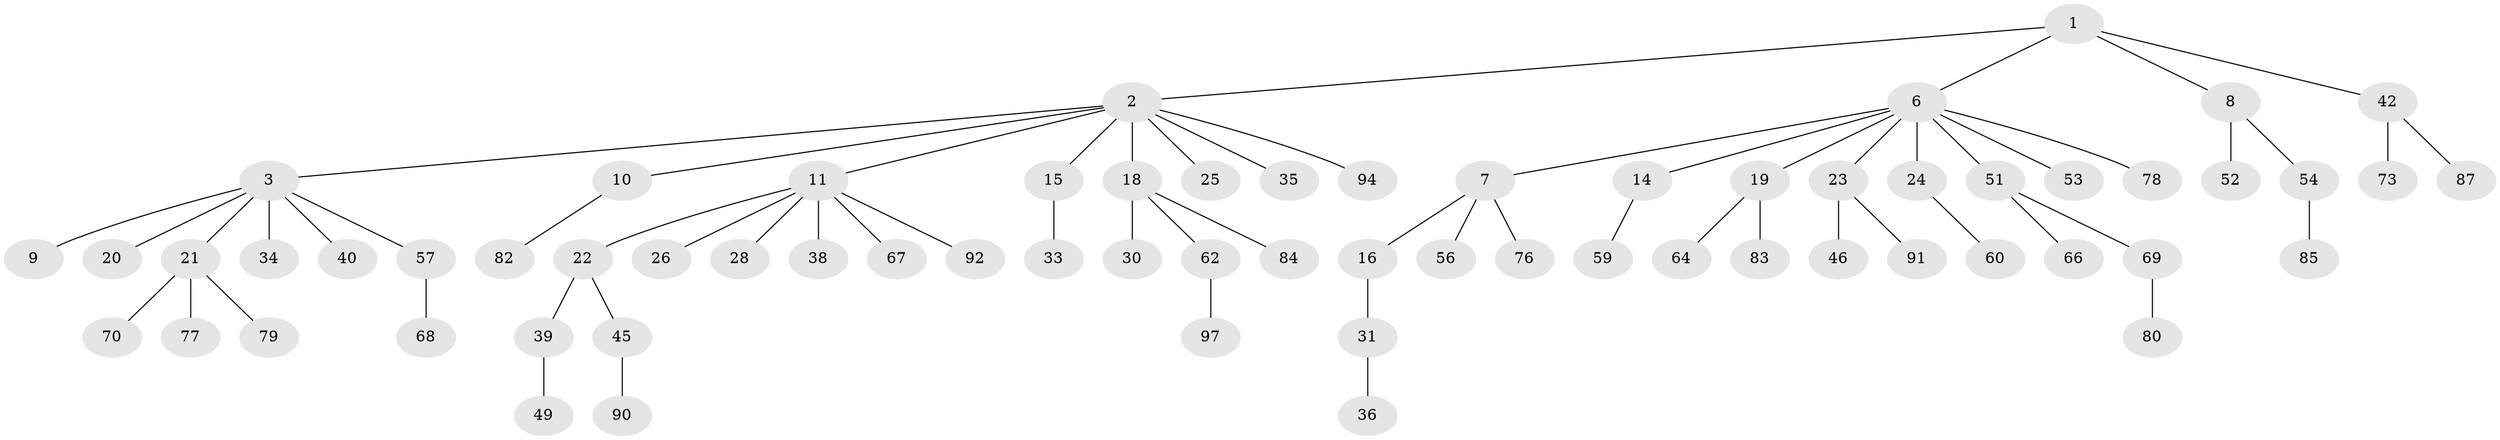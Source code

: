 // original degree distribution, {3: 0.12, 10: 0.01, 5: 0.02, 4: 0.05, 6: 0.02, 2: 0.32, 1: 0.46}
// Generated by graph-tools (version 1.1) at 2025/11/02/21/25 10:11:10]
// undirected, 66 vertices, 65 edges
graph export_dot {
graph [start="1"]
  node [color=gray90,style=filled];
  1 [super="+5"];
  2 [super="+71"];
  3 [super="+4"];
  6 [super="+12"];
  7 [super="+17"];
  8 [super="+37"];
  9 [super="+96"];
  10;
  11 [super="+13"];
  14;
  15 [super="+29"];
  16 [super="+89"];
  18 [super="+55"];
  19;
  20 [super="+75"];
  21 [super="+32"];
  22 [super="+44"];
  23 [super="+48"];
  24 [super="+27"];
  25;
  26;
  28;
  30;
  31;
  33;
  34 [super="+47"];
  35 [super="+41"];
  36 [super="+72"];
  38 [super="+50"];
  39 [super="+43"];
  40;
  42 [super="+61"];
  45 [super="+65"];
  46;
  49;
  51 [super="+58"];
  52;
  53 [super="+88"];
  54;
  56;
  57;
  59 [super="+95"];
  60 [super="+63"];
  62 [super="+98"];
  64;
  66;
  67 [super="+74"];
  68 [super="+81"];
  69;
  70;
  73;
  76 [super="+99"];
  77;
  78;
  79;
  80 [super="+86"];
  82;
  83;
  84 [super="+100"];
  85;
  87;
  90;
  91;
  92 [super="+93"];
  94;
  97;
  1 -- 2;
  1 -- 6;
  1 -- 8;
  1 -- 42;
  2 -- 3;
  2 -- 10;
  2 -- 11;
  2 -- 15;
  2 -- 18;
  2 -- 25;
  2 -- 35;
  2 -- 94;
  3 -- 9;
  3 -- 21;
  3 -- 34;
  3 -- 40;
  3 -- 57;
  3 -- 20;
  6 -- 7;
  6 -- 14;
  6 -- 24;
  6 -- 53;
  6 -- 51;
  6 -- 19;
  6 -- 23;
  6 -- 78;
  7 -- 16;
  7 -- 76;
  7 -- 56;
  8 -- 52;
  8 -- 54;
  10 -- 82;
  11 -- 26;
  11 -- 28;
  11 -- 38;
  11 -- 67;
  11 -- 92;
  11 -- 22;
  14 -- 59;
  15 -- 33;
  16 -- 31;
  18 -- 30;
  18 -- 84;
  18 -- 62;
  19 -- 64;
  19 -- 83;
  21 -- 70;
  21 -- 79;
  21 -- 77;
  22 -- 39;
  22 -- 45;
  23 -- 46;
  23 -- 91;
  24 -- 60;
  31 -- 36;
  39 -- 49;
  42 -- 73;
  42 -- 87;
  45 -- 90;
  51 -- 66;
  51 -- 69;
  54 -- 85;
  57 -- 68;
  62 -- 97;
  69 -- 80;
}
